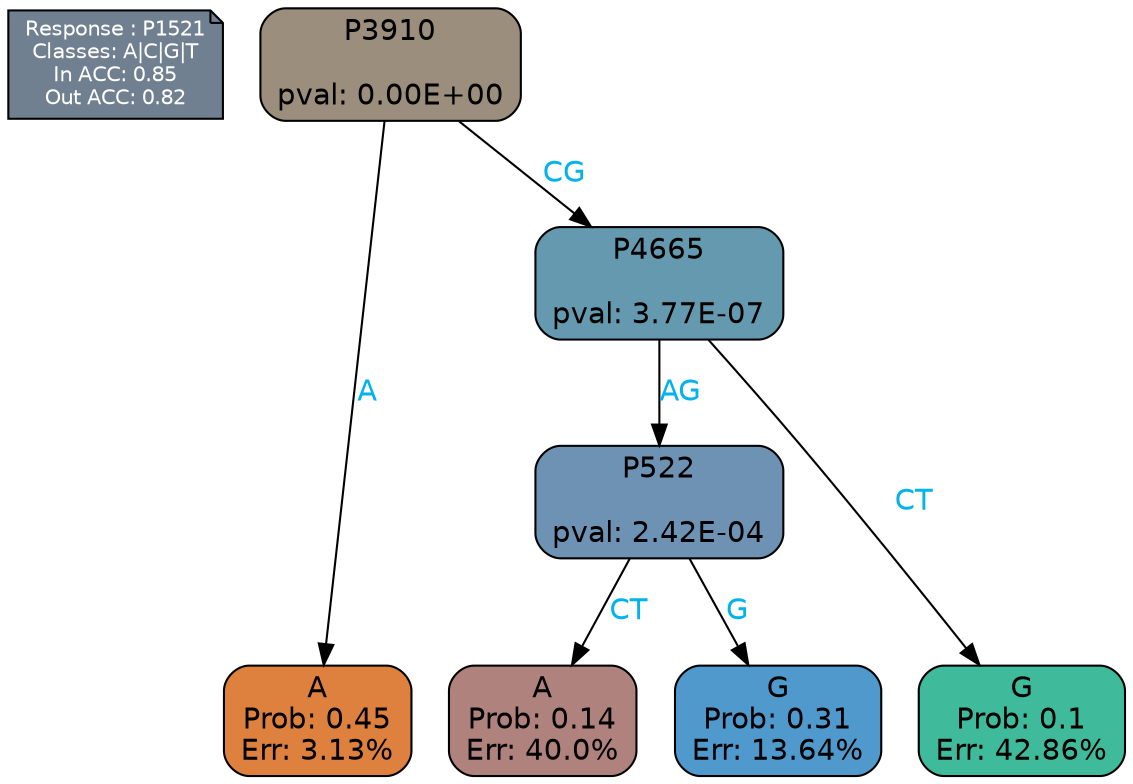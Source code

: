 digraph Tree {
node [shape=box, style="filled, rounded", color="black", fontname=helvetica] ;
graph [ranksep=equally, splines=polylines, bgcolor=transparent, dpi=600] ;
edge [fontname=helvetica] ;
LEGEND [label="Response : P1521
Classes: A|C|G|T
In ACC: 0.85
Out ACC: 0.82
",shape=note,align=left,style=filled,fillcolor="slategray",fontcolor="white",fontsize=10];1 [label="P3910

pval: 0.00E+00", fillcolor="#9c8e7c"] ;
2 [label="A
Prob: 0.45
Err: 3.13%", fillcolor="#df813e"] ;
3 [label="P4665

pval: 3.77E-07", fillcolor="#6599b0"] ;
4 [label="P522

pval: 2.42E-04", fillcolor="#6e92b4"] ;
5 [label="A
Prob: 0.14
Err: 40.0%", fillcolor="#b0827d"] ;
6 [label="G
Prob: 0.31
Err: 13.64%", fillcolor="#5099cd"] ;
7 [label="G
Prob: 0.1
Err: 42.86%", fillcolor="#3fbb9b"] ;
1 -> 2 [label="A",fontcolor=deepskyblue2] ;
1 -> 3 [label="CG",fontcolor=deepskyblue2] ;
3 -> 4 [label="AG",fontcolor=deepskyblue2] ;
3 -> 7 [label="CT",fontcolor=deepskyblue2] ;
4 -> 5 [label="CT",fontcolor=deepskyblue2] ;
4 -> 6 [label="G",fontcolor=deepskyblue2] ;
{rank = same; 2;5;6;7;}{rank = same; LEGEND;1;}}